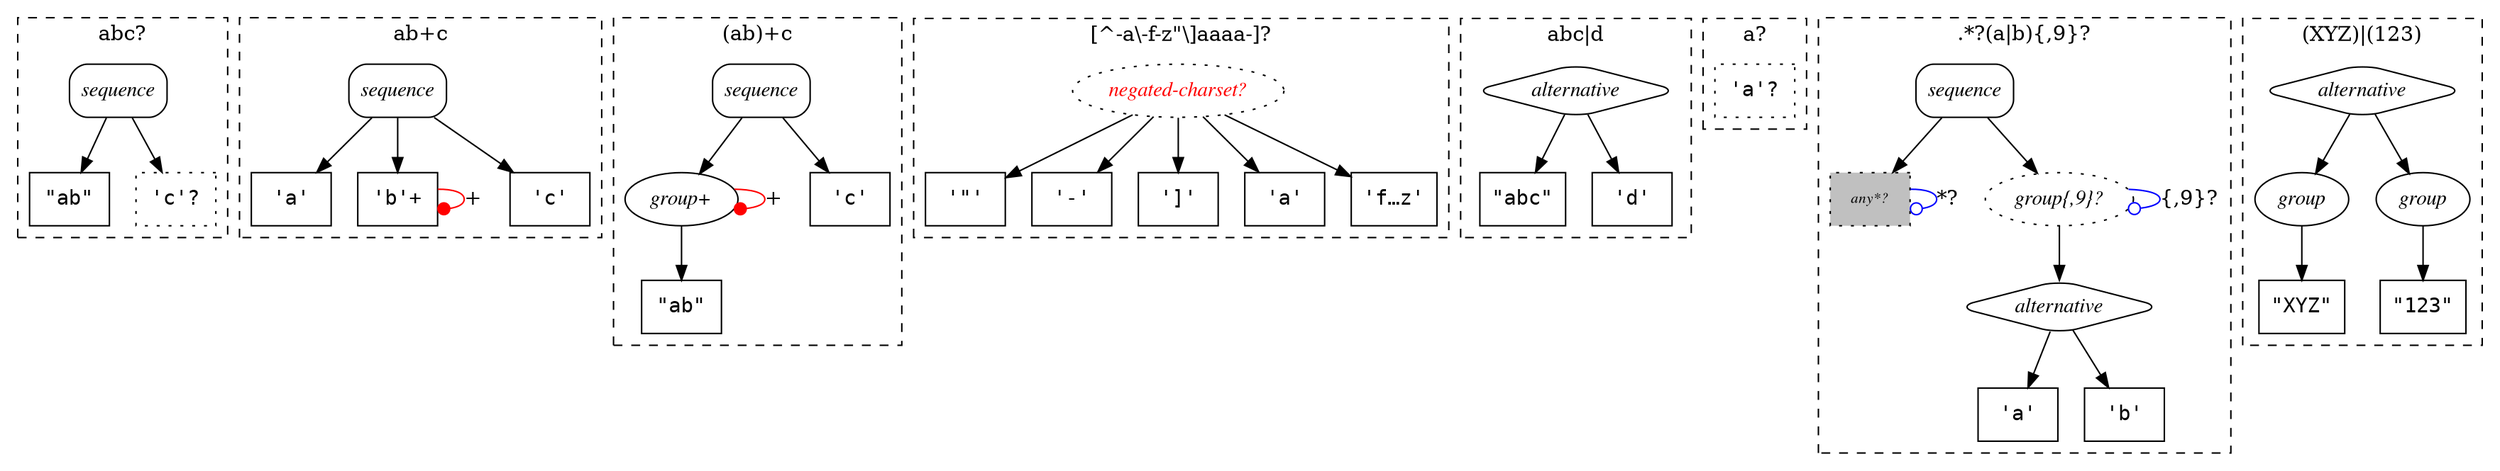 digraph common {
// ================= abc? ========
subgraph cluster_regex1 {
style="dashed";
node[fontname="times,italic"];
label="abc?";

node0[fontname="Courier",label="\"ab\"",shape="box",];
node1[fontname="Courier",label="'c'?",shape="box",style="dotted,",];
node2[fontname="Times,italic",label="sequence",shape="Mrecord",];
node2 -> {node0; node1; }
}
// ================= ab+c ========
subgraph cluster_regex2 {
style="dashed";
node[fontname="times,italic"];
label="ab+c";

node3[fontname="Courier",label="'a'",shape="box",];
node4[fontname="Courier",label="'b'+",shape="box",];
node4 -> node4 [label="+",color=red,arrowhead=dot];
node5[fontname="Courier",label="'c'",shape="box",];
node6[fontname="Times,italic",label="sequence",shape="Mrecord",];
node6 -> {node3; node4; node5; }
}
// ================= (ab)+c ========
subgraph cluster_regex3 {
style="dashed";
node[fontname="times,italic"];
label="(ab)+c";

node7[fontname="Courier",label="\"ab\"",shape="box",];
node8[fontname="Times,italic",label="group+",];
node8 -> node8 [label="+",color=red,arrowhead=dot];
node8 -> {node7; }
node9[fontname="Courier",label="'c'",shape="box",];
node10[fontname="Times,italic",label="sequence",shape="Mrecord",];
node10 -> {node8; node9; }
}
// ================= [^-a\-f-z"\]aaaa-]? ========
//WARNING: '[^-a\-f-z"\]aaaa-]?' -> '[^"-]af-z]?'
subgraph cluster_regex4 {
style="dashed";
node[fontname="times,italic"];
label="[^-a\\-f-z\"\\]aaaa-]?";

node11[fontname="Courier",label="'\"'",shape="box",];
node12[fontname="Courier",label="'-'",shape="box",];
node13[fontname="Courier",label="']'",shape="box",];
node14[fontname="Courier",label="'a'",shape="box",];
node15[fontname="Courier",label="'f…z'",shape="box",];
node16[fontcolor="red",fontname="Times,italic",label="negated-charset?",style="dotted,",];
node16 -> {node11; node12; node13; node14; node15; }
}
// ================= abc|d ========
subgraph cluster_regex5 {
style="dashed";
node[fontname="times,italic"];
label="abc|d";

node17[fontname="Courier",label="\"abc\"",shape="box",];
node18[fontname="Courier",label="'d'",shape="box",];
node19[fontname="Times,italic",label="alternative",shape="diamond",style="rounded,",];
node19 -> {node17; node18; }
}
// ================= a? ========
subgraph cluster_regex6 {
style="dashed";
node[fontname="times,italic"];
label="a?";

node20[fontname="Courier",label="'a'?",shape="box",style="dotted,",];
}
// ================= .*?(a|b){,9}? ========
subgraph cluster_regex7 {
style="dashed";
node[fontname="times,italic"];
label=".*?(a|b){,9}?";

node21[fillcolor="gray",fontname="Times,italic",fontsize="10",label="any*?",shape="box",style="filled,dotted,",];
node21 -> node21 [label="*?",color=blue,arrowhead=odot];
node22[fontname="Courier",label="'a'",shape="box",];
node23[fontname="Courier",label="'b'",shape="box",];
node24[fontname="Times,italic",label="alternative",shape="diamond",style="rounded,",];
node24 -> {node22; node23; }
node25[fontname="Times,italic",label="group{,9}?",style="dotted,",];
node25 -> node25 [label="{,9}?",color=blue,arrowhead=odot];
node25 -> {node24; }
node26[fontname="Times,italic",label="sequence",shape="Mrecord",];
node26 -> {node21; node25; }
}
// ================= (XYZ)|(123) ========
subgraph cluster_regex8 {
style="dashed";
node[fontname="times,italic"];
label="(XYZ)|(123)";

node27[fontname="Courier",label="\"XYZ\"",shape="box",];
node28[fontname="Times,italic",label="group",];
node28 -> {node27; }
node29[fontname="Courier",label="\"123\"",shape="box",];
node30[fontname="Times,italic",label="group",];
node30 -> {node29; }
node31[fontname="Times,italic",label="alternative",shape="diamond",style="rounded,",];
node31 -> {node28; node30; }
}
}

